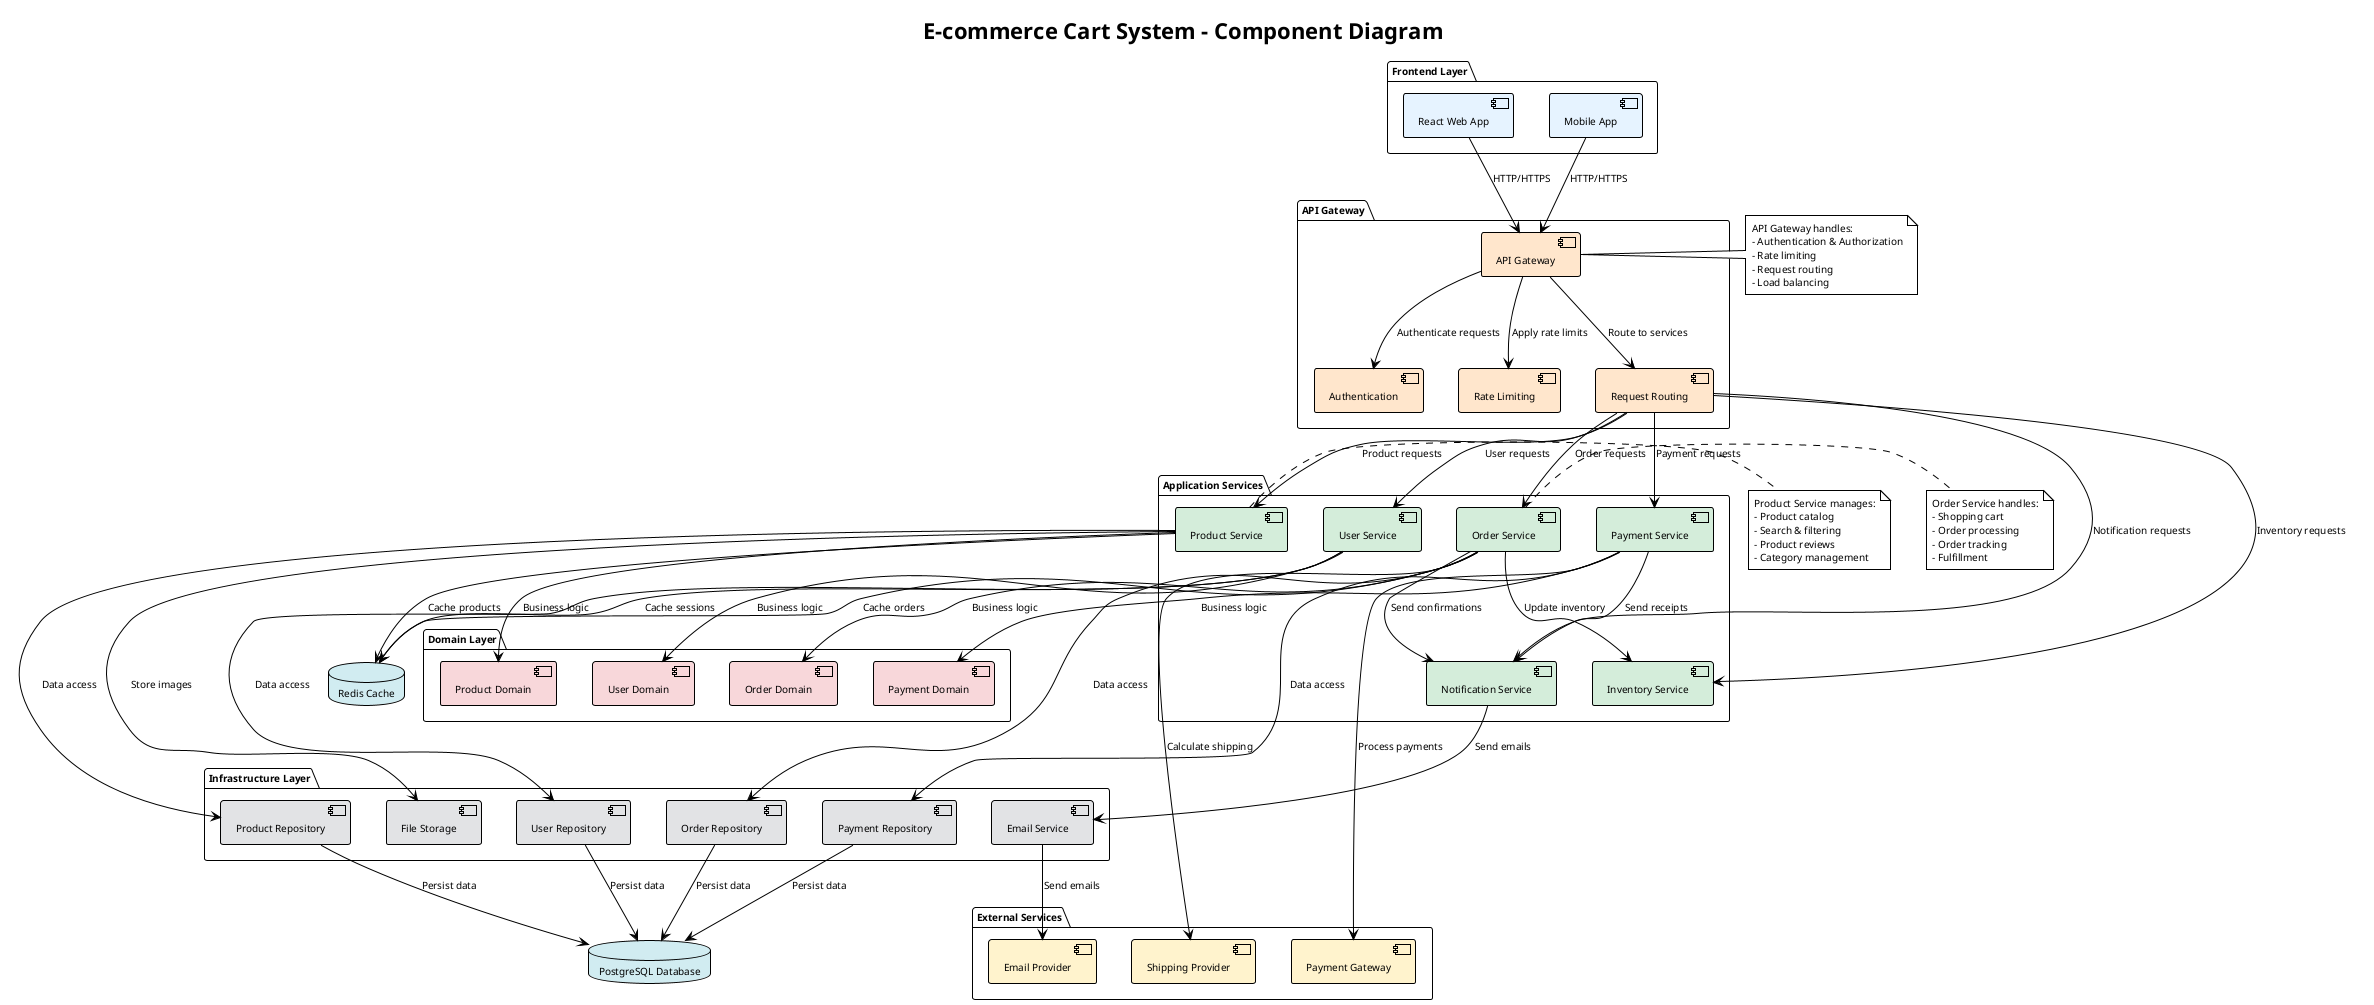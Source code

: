 @startuml Component Diagram - E-commerce Cart System

!theme plain
skinparam backgroundColor #FFFFFF
skinparam defaultFontName Arial
skinparam defaultFontSize 10

title E-commerce Cart System - Component Diagram

package "Frontend Layer" {
    [React Web App] as WEB_APP #E6F3FF
    [Mobile App] as MOBILE_APP #E6F3FF
}

package "API Gateway" {
    [API Gateway] as GATEWAY #FFE6CC
    [Authentication] as AUTH #FFE6CC
    [Rate Limiting] as RATE_LIMIT #FFE6CC
    [Request Routing] as ROUTING #FFE6CC
}

package "Application Services" {
    [Product Service] as PRODUCT_SVC #D4EDDA
    [User Service] as USER_SVC #D4EDDA
    [Order Service] as ORDER_SVC #D4EDDA
    [Payment Service] as PAYMENT_SVC #D4EDDA
    [Notification Service] as NOTIFICATION_SVC #D4EDDA
    [Inventory Service] as INVENTORY_SVC #D4EDDA
}

package "Domain Layer" {
    [Product Domain] as PRODUCT_DOMAIN #F8D7DA
    [User Domain] as USER_DOMAIN #F8D7DA
    [Order Domain] as ORDER_DOMAIN #F8D7DA
    [Payment Domain] as PAYMENT_DOMAIN #F8D7DA
}

package "Infrastructure Layer" {
    [Product Repository] as PRODUCT_REPO #E2E3E5
    [User Repository] as USER_REPO #E2E3E5
    [Order Repository] as ORDER_REPO #E2E3E5
    [Payment Repository] as PAYMENT_REPO #E2E3E5
    [Email Service] as EMAIL_SVC #E2E3E5
    [File Storage] as FILE_STORAGE #E2E3E5
}

package "External Services" {
    [Payment Gateway] as EXT_PAYMENT #FFF3CD
    [Shipping Provider] as EXT_SHIPPING #FFF3CD
    [Email Provider] as EXT_EMAIL #FFF3CD
}

database "PostgreSQL Database" as DB #D1ECF1
database "Redis Cache" as CACHE #D1ECF1

' Frontend connections
WEB_APP --> GATEWAY : HTTP/HTTPS
MOBILE_APP --> GATEWAY : HTTP/HTTPS

' API Gateway internal components
GATEWAY --> AUTH : Authenticate requests
GATEWAY --> RATE_LIMIT : Apply rate limits
GATEWAY --> ROUTING : Route to services

' Service layer connections
ROUTING --> PRODUCT_SVC : Product requests
ROUTING --> USER_SVC : User requests
ROUTING --> ORDER_SVC : Order requests
ROUTING --> PAYMENT_SVC : Payment requests
ROUTING --> NOTIFICATION_SVC : Notification requests
ROUTING --> INVENTORY_SVC : Inventory requests

' Service to domain connections
PRODUCT_SVC --> PRODUCT_DOMAIN : Business logic
USER_SVC --> USER_DOMAIN : Business logic
ORDER_SVC --> ORDER_DOMAIN : Business logic
PAYMENT_SVC --> PAYMENT_DOMAIN : Business logic

' Service to infrastructure connections
PRODUCT_SVC --> PRODUCT_REPO : Data access
USER_SVC --> USER_REPO : Data access
ORDER_SVC --> ORDER_REPO : Data access
PAYMENT_SVC --> PAYMENT_REPO : Data access
NOTIFICATION_SVC --> EMAIL_SVC : Send emails
PRODUCT_SVC --> FILE_STORAGE : Store images

' External service connections
PAYMENT_SVC --> EXT_PAYMENT : Process payments
ORDER_SVC --> EXT_SHIPPING : Calculate shipping
EMAIL_SVC --> EXT_EMAIL : Send emails

' Database connections
PRODUCT_REPO --> DB : Persist data
USER_REPO --> DB : Persist data
ORDER_REPO --> DB : Persist data
PAYMENT_REPO --> DB : Persist data

' Cache connections
PRODUCT_SVC --> CACHE : Cache products
USER_SVC --> CACHE : Cache sessions
ORDER_SVC --> CACHE : Cache orders

' Cross-service communication
ORDER_SVC --> INVENTORY_SVC : Update inventory
ORDER_SVC --> NOTIFICATION_SVC : Send confirmations
PAYMENT_SVC --> NOTIFICATION_SVC : Send receipts

note right of GATEWAY
  API Gateway handles:
  - Authentication & Authorization
  - Rate limiting
  - Request routing
  - Load balancing
end note

note right of PRODUCT_SVC
  Product Service manages:
  - Product catalog
  - Search & filtering
  - Product reviews
  - Category management
end note

note right of ORDER_SVC
  Order Service handles:
  - Shopping cart
  - Order processing
  - Order tracking
  - Fulfillment
end note

@enduml 